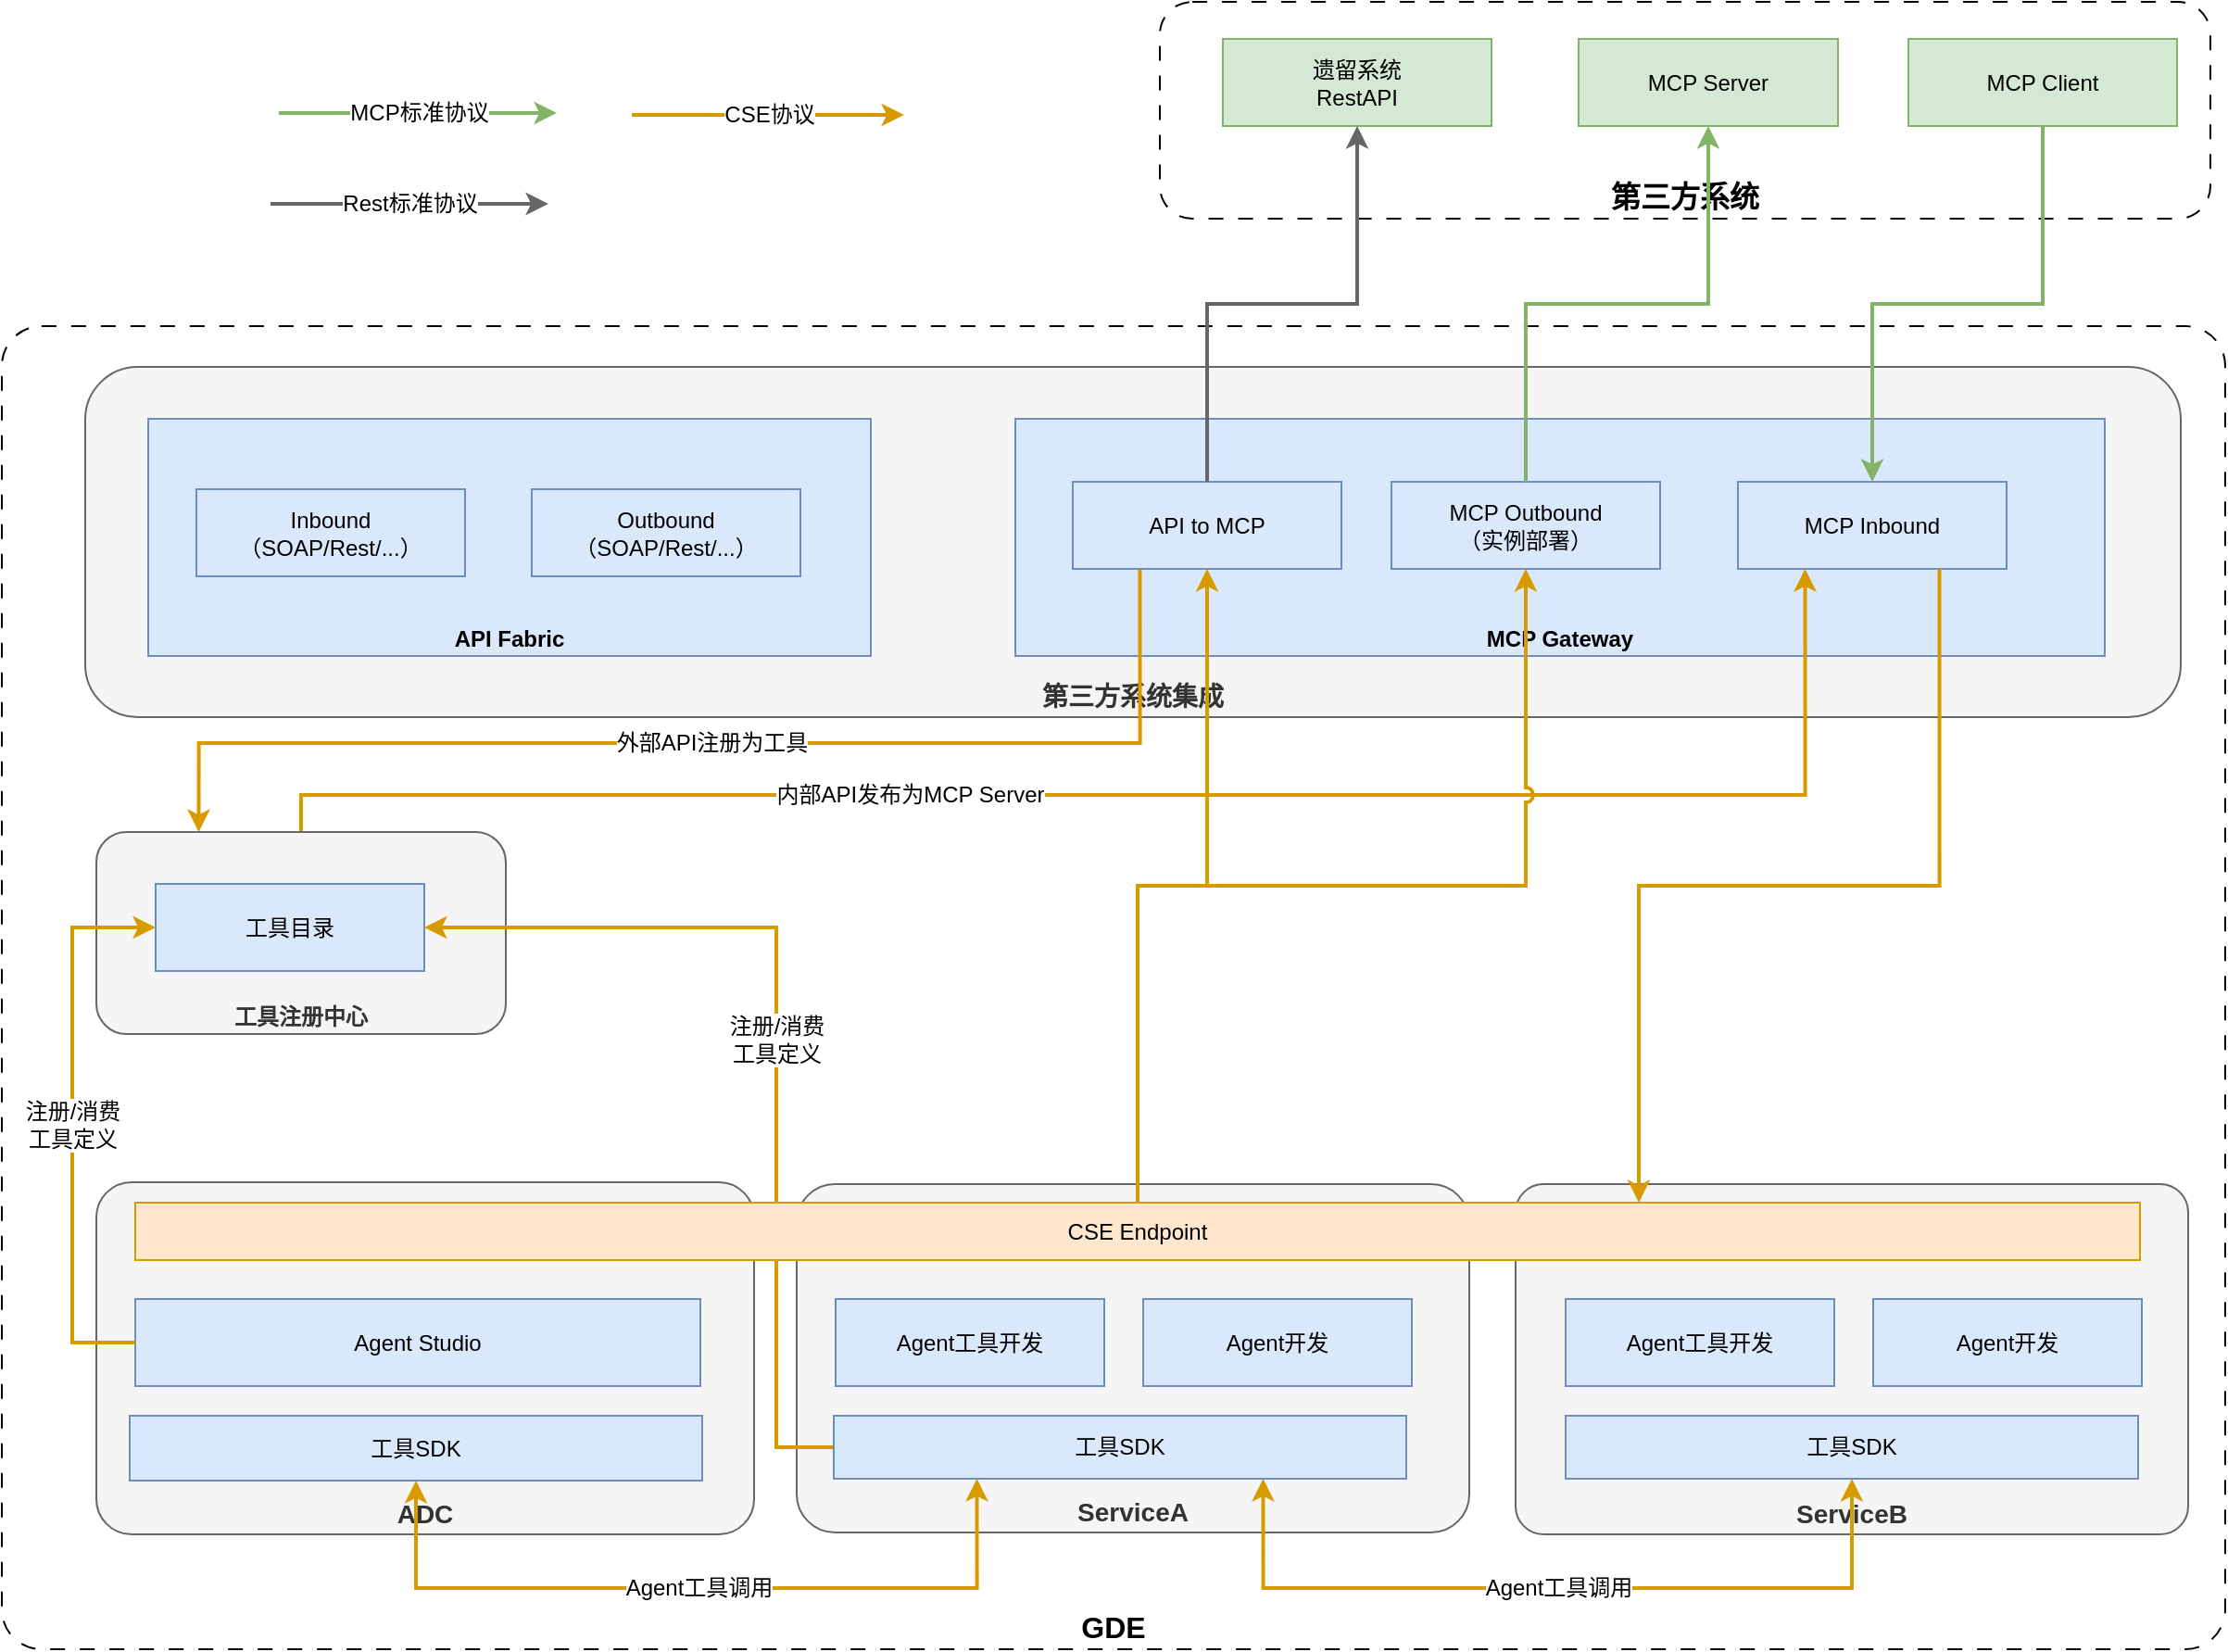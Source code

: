 <mxfile version="26.2.12">
  <diagram name="第 1 页" id="xkRhAheFYaKFnBhGg02L">
    <mxGraphModel dx="1948" dy="1164" grid="0" gridSize="10" guides="1" tooltips="1" connect="1" arrows="1" fold="1" page="1" pageScale="1" pageWidth="2339" pageHeight="3300" math="0" shadow="0">
      <root>
        <mxCell id="0" />
        <mxCell id="1" parent="0" />
        <mxCell id="jJTAVrFgWwlrYvnkQEcj-11" value="&lt;b&gt;GDE&lt;/b&gt;" style="rounded=1;whiteSpace=wrap;html=1;verticalAlign=bottom;dashed=1;dashPattern=8 8;arcSize=3;fontSize=16;" vertex="1" parent="1">
          <mxGeometry x="679" y="310" width="1200" height="714" as="geometry" />
        </mxCell>
        <mxCell id="jJTAVrFgWwlrYvnkQEcj-6" value="&lt;b&gt;第三方系统&lt;/b&gt;" style="rounded=1;whiteSpace=wrap;html=1;verticalAlign=bottom;dashed=1;dashPattern=8 8;fontSize=16;" vertex="1" parent="1">
          <mxGeometry x="1304" y="135" width="567" height="117" as="geometry" />
        </mxCell>
        <mxCell id="jJTAVrFgWwlrYvnkQEcj-5" value="&lt;div&gt;MCP Client&lt;/div&gt;" style="rounded=0;whiteSpace=wrap;html=1;fillColor=#d5e8d4;strokeColor=#82b366;" vertex="1" parent="1">
          <mxGeometry x="1708" y="155" width="145" height="47" as="geometry" />
        </mxCell>
        <mxCell id="jJTAVrFgWwlrYvnkQEcj-7" value="&lt;div&gt;MCP Server&lt;/div&gt;" style="rounded=0;whiteSpace=wrap;html=1;fillColor=#d5e8d4;strokeColor=#82b366;" vertex="1" parent="1">
          <mxGeometry x="1530" y="155" width="140" height="47" as="geometry" />
        </mxCell>
        <mxCell id="jJTAVrFgWwlrYvnkQEcj-8" value="遗留系统&lt;div&gt;RestAPI&lt;/div&gt;" style="rounded=0;whiteSpace=wrap;html=1;fillColor=#d5e8d4;strokeColor=#82b366;" vertex="1" parent="1">
          <mxGeometry x="1338" y="155" width="145" height="47" as="geometry" />
        </mxCell>
        <mxCell id="jJTAVrFgWwlrYvnkQEcj-2" value="&lt;b&gt;第三方系统集成&lt;/b&gt;" style="rounded=1;whiteSpace=wrap;html=1;verticalAlign=bottom;fillColor=#f5f5f5;fontColor=#333333;strokeColor=#666666;fontSize=14;" vertex="1" parent="1">
          <mxGeometry x="724" y="332" width="1131" height="189" as="geometry" />
        </mxCell>
        <mxCell id="jJTAVrFgWwlrYvnkQEcj-3" value="API Fabric" style="rounded=0;whiteSpace=wrap;html=1;fillColor=#dae8fc;strokeColor=#6c8ebf;verticalAlign=bottom;fontStyle=1" vertex="1" parent="1">
          <mxGeometry x="758" y="360" width="390" height="128" as="geometry" />
        </mxCell>
        <mxCell id="jJTAVrFgWwlrYvnkQEcj-4" value="MCP Gateway" style="rounded=0;whiteSpace=wrap;html=1;verticalAlign=bottom;fontStyle=1;fillColor=#dae8fc;strokeColor=#6c8ebf;" vertex="1" parent="1">
          <mxGeometry x="1226" y="360" width="588" height="128" as="geometry" />
        </mxCell>
        <mxCell id="jJTAVrFgWwlrYvnkQEcj-12" value="&lt;div&gt;MCP Inbound&lt;/div&gt;" style="rounded=0;whiteSpace=wrap;html=1;fillColor=#dae8fc;strokeColor=#6c8ebf;" vertex="1" parent="1">
          <mxGeometry x="1616" y="394" width="145" height="47" as="geometry" />
        </mxCell>
        <mxCell id="jJTAVrFgWwlrYvnkQEcj-68" value="&lt;font style=&quot;font-size: 12px;&quot;&gt;外部API注册为工具&lt;/font&gt;" style="edgeStyle=orthogonalEdgeStyle;rounded=0;orthogonalLoop=1;jettySize=auto;html=1;exitX=0.25;exitY=1;exitDx=0;exitDy=0;entryX=0.25;entryY=0;entryDx=0;entryDy=0;fillColor=#ffe6cc;strokeColor=#d79b00;strokeWidth=2;" edge="1" parent="1" source="jJTAVrFgWwlrYvnkQEcj-14" target="jJTAVrFgWwlrYvnkQEcj-17">
          <mxGeometry relative="1" as="geometry">
            <Array as="points">
              <mxPoint x="1293" y="535" />
              <mxPoint x="785" y="535" />
            </Array>
          </mxGeometry>
        </mxCell>
        <mxCell id="jJTAVrFgWwlrYvnkQEcj-14" value="API to MCP" style="rounded=0;whiteSpace=wrap;html=1;fillColor=#dae8fc;strokeColor=#6c8ebf;" vertex="1" parent="1">
          <mxGeometry x="1257" y="394" width="145" height="47" as="geometry" />
        </mxCell>
        <mxCell id="jJTAVrFgWwlrYvnkQEcj-15" value="MCP &lt;span style=&quot;background-color: transparent; color: light-dark(rgb(0, 0, 0), rgb(255, 255, 255));&quot;&gt;Outbound&lt;/span&gt;&lt;div&gt;&lt;span style=&quot;background-color: transparent; color: light-dark(rgb(0, 0, 0), rgb(255, 255, 255));&quot;&gt;（实例部署）&lt;/span&gt;&lt;/div&gt;" style="rounded=0;whiteSpace=wrap;html=1;fillColor=#dae8fc;strokeColor=#6c8ebf;" vertex="1" parent="1">
          <mxGeometry x="1429" y="394" width="145" height="47" as="geometry" />
        </mxCell>
        <mxCell id="jJTAVrFgWwlrYvnkQEcj-13" style="edgeStyle=orthogonalEdgeStyle;rounded=0;orthogonalLoop=1;jettySize=auto;html=1;exitX=0.5;exitY=0;exitDx=0;exitDy=0;entryX=0.5;entryY=1;entryDx=0;entryDy=0;fillColor=#d5e8d4;strokeColor=#82b366;strokeWidth=2;" edge="1" parent="1" source="jJTAVrFgWwlrYvnkQEcj-15" target="jJTAVrFgWwlrYvnkQEcj-7">
          <mxGeometry relative="1" as="geometry" />
        </mxCell>
        <mxCell id="jJTAVrFgWwlrYvnkQEcj-18" value="&lt;font style=&quot;font-size: 12px;&quot;&gt;内部API发布为MCP Server&lt;/font&gt;" style="edgeStyle=orthogonalEdgeStyle;rounded=0;orthogonalLoop=1;jettySize=auto;html=1;exitX=0.5;exitY=0;exitDx=0;exitDy=0;fillColor=#ffe6cc;strokeColor=#d79b00;strokeWidth=2;entryX=0.25;entryY=1;entryDx=0;entryDy=0;" edge="1" parent="1" source="jJTAVrFgWwlrYvnkQEcj-17" target="jJTAVrFgWwlrYvnkQEcj-12">
          <mxGeometry x="-0.269" relative="1" as="geometry">
            <Array as="points">
              <mxPoint x="841" y="563" />
              <mxPoint x="1652" y="563" />
            </Array>
            <mxPoint as="offset" />
          </mxGeometry>
        </mxCell>
        <mxCell id="jJTAVrFgWwlrYvnkQEcj-17" value="&lt;b&gt;工具注册中心&lt;/b&gt;" style="rounded=1;whiteSpace=wrap;html=1;verticalAlign=bottom;fillColor=#f5f5f5;fontColor=#333333;strokeColor=#666666;" vertex="1" parent="1">
          <mxGeometry x="730" y="583" width="221" height="109" as="geometry" />
        </mxCell>
        <mxCell id="jJTAVrFgWwlrYvnkQEcj-19" value="&lt;b&gt;ServiceA&lt;/b&gt;" style="rounded=1;whiteSpace=wrap;html=1;verticalAlign=bottom;fillColor=#f5f5f5;fontColor=#333333;strokeColor=#666666;arcSize=11;fontSize=14;" vertex="1" parent="1">
          <mxGeometry x="1108" y="773" width="363" height="188" as="geometry" />
        </mxCell>
        <mxCell id="jJTAVrFgWwlrYvnkQEcj-20" value="&lt;b&gt;ADC&lt;/b&gt;" style="rounded=1;whiteSpace=wrap;html=1;verticalAlign=bottom;fillColor=#f5f5f5;fontColor=#333333;strokeColor=#666666;arcSize=10;fontSize=14;" vertex="1" parent="1">
          <mxGeometry x="730" y="772" width="355" height="190" as="geometry" />
        </mxCell>
        <mxCell id="jJTAVrFgWwlrYvnkQEcj-21" value="&lt;b&gt;ServiceB&lt;/b&gt;" style="rounded=1;whiteSpace=wrap;html=1;verticalAlign=bottom;fillColor=#f5f5f5;fontColor=#333333;strokeColor=#666666;arcSize=8;fontSize=14;" vertex="1" parent="1">
          <mxGeometry x="1496" y="773" width="363" height="189" as="geometry" />
        </mxCell>
        <mxCell id="jJTAVrFgWwlrYvnkQEcj-22" value="Agent Studio" style="rounded=0;whiteSpace=wrap;html=1;fillColor=#dae8fc;strokeColor=#6c8ebf;" vertex="1" parent="1">
          <mxGeometry x="751" y="835" width="305" height="47" as="geometry" />
        </mxCell>
        <mxCell id="jJTAVrFgWwlrYvnkQEcj-35" value="&lt;font style=&quot;font-size: 12px;&quot;&gt;注册/消费&lt;/font&gt;&lt;div&gt;&lt;font style=&quot;font-size: 12px;&quot;&gt;工具定义&lt;/font&gt;&lt;/div&gt;" style="edgeStyle=orthogonalEdgeStyle;rounded=0;orthogonalLoop=1;jettySize=auto;html=1;exitX=0;exitY=0.5;exitDx=0;exitDy=0;entryX=1;entryY=0.5;entryDx=0;entryDy=0;fillColor=#ffe6cc;strokeColor=#d79b00;strokeWidth=2;" edge="1" parent="1" source="jJTAVrFgWwlrYvnkQEcj-24" target="jJTAVrFgWwlrYvnkQEcj-26">
          <mxGeometry x="0.001" relative="1" as="geometry">
            <Array as="points">
              <mxPoint x="1097" y="915" />
              <mxPoint x="1097" y="635" />
            </Array>
            <mxPoint as="offset" />
          </mxGeometry>
        </mxCell>
        <mxCell id="jJTAVrFgWwlrYvnkQEcj-55" value="&lt;font style=&quot;font-size: 12px;&quot;&gt;Agent工具调用&lt;/font&gt;" style="edgeStyle=orthogonalEdgeStyle;rounded=0;orthogonalLoop=1;jettySize=auto;html=1;exitX=0.5;exitY=1;exitDx=0;exitDy=0;entryX=0.25;entryY=1;entryDx=0;entryDy=0;fillColor=#ffe6cc;strokeColor=#d79b00;strokeWidth=2;startArrow=classic;startFill=1;" edge="1" parent="1" source="jJTAVrFgWwlrYvnkQEcj-23" target="jJTAVrFgWwlrYvnkQEcj-24">
          <mxGeometry relative="1" as="geometry">
            <Array as="points">
              <mxPoint x="903" y="991" />
              <mxPoint x="1205" y="991" />
            </Array>
          </mxGeometry>
        </mxCell>
        <mxCell id="jJTAVrFgWwlrYvnkQEcj-23" value="工具SDK" style="rounded=0;whiteSpace=wrap;html=1;verticalAlign=middle;fillColor=#dae8fc;strokeColor=#6c8ebf;" vertex="1" parent="1">
          <mxGeometry x="748" y="898" width="309" height="35" as="geometry" />
        </mxCell>
        <mxCell id="jJTAVrFgWwlrYvnkQEcj-24" value="工具SDK" style="rounded=0;whiteSpace=wrap;html=1;fillColor=#dae8fc;strokeColor=#6c8ebf;" vertex="1" parent="1">
          <mxGeometry x="1128" y="898" width="309" height="34" as="geometry" />
        </mxCell>
        <mxCell id="jJTAVrFgWwlrYvnkQEcj-56" value="&lt;font style=&quot;font-size: 12px;&quot;&gt;Agent工具调用&lt;/font&gt;" style="edgeStyle=orthogonalEdgeStyle;rounded=0;orthogonalLoop=1;jettySize=auto;html=1;exitX=0.5;exitY=1;exitDx=0;exitDy=0;entryX=0.75;entryY=1;entryDx=0;entryDy=0;fillColor=#ffe6cc;strokeColor=#d79b00;strokeWidth=2;endArrow=classic;endFill=1;startArrow=classic;startFill=1;" edge="1" parent="1" source="jJTAVrFgWwlrYvnkQEcj-25" target="jJTAVrFgWwlrYvnkQEcj-24">
          <mxGeometry relative="1" as="geometry">
            <Array as="points">
              <mxPoint x="1678" y="991" />
              <mxPoint x="1360" y="991" />
            </Array>
          </mxGeometry>
        </mxCell>
        <mxCell id="jJTAVrFgWwlrYvnkQEcj-25" value="工具SDK" style="rounded=0;whiteSpace=wrap;html=1;fillColor=#dae8fc;strokeColor=#6c8ebf;" vertex="1" parent="1">
          <mxGeometry x="1523" y="898" width="309" height="34" as="geometry" />
        </mxCell>
        <mxCell id="jJTAVrFgWwlrYvnkQEcj-26" value="工具目录" style="rounded=0;whiteSpace=wrap;html=1;fillColor=#dae8fc;strokeColor=#6c8ebf;" vertex="1" parent="1">
          <mxGeometry x="762" y="611" width="145" height="47" as="geometry" />
        </mxCell>
        <mxCell id="jJTAVrFgWwlrYvnkQEcj-31" value="Agent工具开发" style="rounded=0;whiteSpace=wrap;html=1;fillColor=#dae8fc;strokeColor=#6c8ebf;" vertex="1" parent="1">
          <mxGeometry x="1129" y="835" width="145" height="47" as="geometry" />
        </mxCell>
        <mxCell id="jJTAVrFgWwlrYvnkQEcj-32" value="Agent开发" style="rounded=0;whiteSpace=wrap;html=1;fillColor=#dae8fc;strokeColor=#6c8ebf;" vertex="1" parent="1">
          <mxGeometry x="1295" y="835" width="145" height="47" as="geometry" />
        </mxCell>
        <mxCell id="jJTAVrFgWwlrYvnkQEcj-33" value="Agent工具开发" style="rounded=0;whiteSpace=wrap;html=1;fillColor=#dae8fc;strokeColor=#6c8ebf;" vertex="1" parent="1">
          <mxGeometry x="1523" y="835" width="145" height="47" as="geometry" />
        </mxCell>
        <mxCell id="jJTAVrFgWwlrYvnkQEcj-34" value="Agent开发" style="rounded=0;whiteSpace=wrap;html=1;fillColor=#dae8fc;strokeColor=#6c8ebf;" vertex="1" parent="1">
          <mxGeometry x="1689" y="835" width="145" height="47" as="geometry" />
        </mxCell>
        <mxCell id="jJTAVrFgWwlrYvnkQEcj-43" style="edgeStyle=orthogonalEdgeStyle;rounded=0;orthogonalLoop=1;jettySize=auto;html=1;exitX=0.5;exitY=1;exitDx=0;exitDy=0;entryX=0.5;entryY=0;entryDx=0;entryDy=0;fillColor=#d5e8d4;strokeColor=#82b366;strokeWidth=2;" edge="1" parent="1" source="jJTAVrFgWwlrYvnkQEcj-5" target="jJTAVrFgWwlrYvnkQEcj-12">
          <mxGeometry relative="1" as="geometry" />
        </mxCell>
        <mxCell id="jJTAVrFgWwlrYvnkQEcj-44" style="edgeStyle=orthogonalEdgeStyle;rounded=0;orthogonalLoop=1;jettySize=auto;html=1;exitX=0.5;exitY=0;exitDx=0;exitDy=0;entryX=0.5;entryY=1;entryDx=0;entryDy=0;strokeWidth=2;fillColor=#f5f5f5;strokeColor=#666666;" edge="1" parent="1" source="jJTAVrFgWwlrYvnkQEcj-14" target="jJTAVrFgWwlrYvnkQEcj-8">
          <mxGeometry relative="1" as="geometry" />
        </mxCell>
        <mxCell id="jJTAVrFgWwlrYvnkQEcj-48" value="&lt;font style=&quot;font-size: 12px;&quot;&gt;CSE协议&lt;/font&gt;" style="endArrow=classic;html=1;rounded=0;fillColor=#ffe6cc;strokeColor=#d79b00;strokeWidth=2;" edge="1" parent="1">
          <mxGeometry width="50" height="50" relative="1" as="geometry">
            <mxPoint x="1019" y="196" as="sourcePoint" />
            <mxPoint x="1166" y="196" as="targetPoint" />
          </mxGeometry>
        </mxCell>
        <mxCell id="jJTAVrFgWwlrYvnkQEcj-49" value="&lt;font style=&quot;font-size: 12px;&quot;&gt;MCP标准协议&lt;/font&gt;" style="endArrow=classic;html=1;rounded=0;fillColor=#d5e8d4;strokeColor=#82b366;strokeWidth=2;" edge="1" parent="1">
          <mxGeometry width="50" height="50" relative="1" as="geometry">
            <mxPoint x="828.5" y="195" as="sourcePoint" />
            <mxPoint x="978.5" y="195" as="targetPoint" />
          </mxGeometry>
        </mxCell>
        <mxCell id="jJTAVrFgWwlrYvnkQEcj-50" value="&lt;font style=&quot;font-size: 12px;&quot;&gt;Rest标准协议&lt;/font&gt;" style="endArrow=classic;html=1;rounded=0;fillColor=#f5f5f5;strokeColor=#666666;strokeWidth=2;" edge="1" parent="1">
          <mxGeometry width="50" height="50" relative="1" as="geometry">
            <mxPoint x="824" y="244" as="sourcePoint" />
            <mxPoint x="974" y="244" as="targetPoint" />
          </mxGeometry>
        </mxCell>
        <mxCell id="jJTAVrFgWwlrYvnkQEcj-63" style="edgeStyle=orthogonalEdgeStyle;rounded=0;orthogonalLoop=1;jettySize=auto;html=1;exitX=0.5;exitY=0;exitDx=0;exitDy=0;fillColor=#ffe6cc;strokeColor=#d79b00;strokeWidth=2;jumpStyle=arc;" edge="1" parent="1" source="jJTAVrFgWwlrYvnkQEcj-62" target="jJTAVrFgWwlrYvnkQEcj-15">
          <mxGeometry relative="1" as="geometry" />
        </mxCell>
        <mxCell id="jJTAVrFgWwlrYvnkQEcj-65" style="edgeStyle=orthogonalEdgeStyle;rounded=0;orthogonalLoop=1;jettySize=auto;html=1;exitX=0.5;exitY=0;exitDx=0;exitDy=0;entryX=0.5;entryY=1;entryDx=0;entryDy=0;fillColor=#ffe6cc;strokeColor=#d79b00;strokeWidth=2;" edge="1" parent="1" source="jJTAVrFgWwlrYvnkQEcj-62" target="jJTAVrFgWwlrYvnkQEcj-14">
          <mxGeometry relative="1" as="geometry" />
        </mxCell>
        <mxCell id="jJTAVrFgWwlrYvnkQEcj-62" value="CSE Endpoint" style="rounded=0;whiteSpace=wrap;html=1;fillColor=#ffe6cc;strokeColor=#d79b00;" vertex="1" parent="1">
          <mxGeometry x="751" y="783" width="1082" height="31" as="geometry" />
        </mxCell>
        <mxCell id="jJTAVrFgWwlrYvnkQEcj-64" style="edgeStyle=orthogonalEdgeStyle;rounded=0;orthogonalLoop=1;jettySize=auto;html=1;exitX=0.75;exitY=1;exitDx=0;exitDy=0;entryX=0.75;entryY=0;entryDx=0;entryDy=0;fillColor=#ffe6cc;strokeColor=#d79b00;strokeWidth=2;" edge="1" parent="1" source="jJTAVrFgWwlrYvnkQEcj-12" target="jJTAVrFgWwlrYvnkQEcj-62">
          <mxGeometry relative="1" as="geometry" />
        </mxCell>
        <mxCell id="jJTAVrFgWwlrYvnkQEcj-37" value="&lt;font style=&quot;font-size: 12px;&quot;&gt;注册/消费&lt;/font&gt;&lt;div&gt;&lt;font style=&quot;font-size: 12px;&quot;&gt;工具定义&lt;/font&gt;&lt;/div&gt;" style="edgeStyle=orthogonalEdgeStyle;rounded=0;orthogonalLoop=1;jettySize=auto;html=1;exitX=0;exitY=0.5;exitDx=0;exitDy=0;entryX=0;entryY=0.5;entryDx=0;entryDy=0;fillColor=#ffe6cc;strokeColor=#d79b00;strokeWidth=2;" edge="1" parent="1" source="jJTAVrFgWwlrYvnkQEcj-22" target="jJTAVrFgWwlrYvnkQEcj-26">
          <mxGeometry relative="1" as="geometry">
            <Array as="points">
              <mxPoint x="717" y="859" />
              <mxPoint x="717" y="635" />
            </Array>
          </mxGeometry>
        </mxCell>
        <mxCell id="jJTAVrFgWwlrYvnkQEcj-66" value="Inbound&lt;div&gt;（SOAP/Rest/...）&lt;/div&gt;" style="rounded=0;whiteSpace=wrap;html=1;fillColor=#dae8fc;strokeColor=#6c8ebf;" vertex="1" parent="1">
          <mxGeometry x="784" y="398" width="145" height="47" as="geometry" />
        </mxCell>
        <mxCell id="jJTAVrFgWwlrYvnkQEcj-67" value="Outbound&lt;div&gt;（SOAP/Rest/...）&lt;/div&gt;" style="rounded=0;whiteSpace=wrap;html=1;fillColor=#dae8fc;strokeColor=#6c8ebf;" vertex="1" parent="1">
          <mxGeometry x="965" y="398" width="145" height="47" as="geometry" />
        </mxCell>
      </root>
    </mxGraphModel>
  </diagram>
</mxfile>
